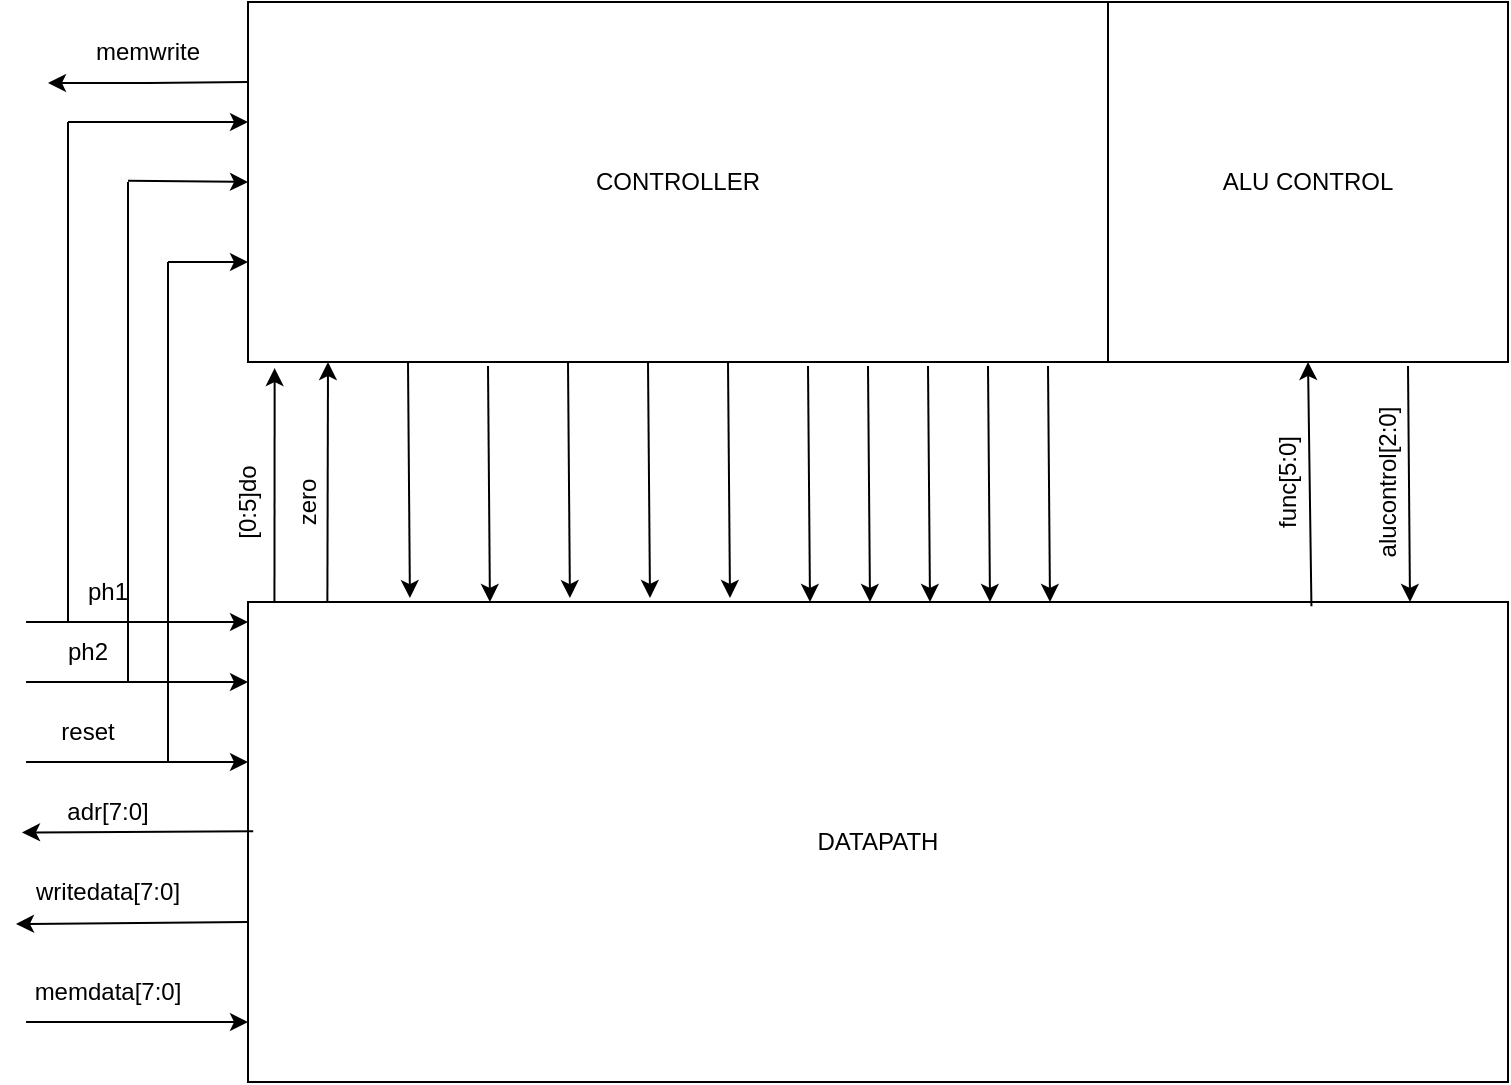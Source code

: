 <mxfile version="22.0.8" type="github">
  <diagram name="Page-1" id="PVJTaOr4sLX1xV1NSx1f">
    <mxGraphModel dx="1949" dy="767" grid="1" gridSize="10" guides="1" tooltips="1" connect="1" arrows="1" fold="1" page="1" pageScale="1" pageWidth="827" pageHeight="1169" math="0" shadow="0">
      <root>
        <mxCell id="0" />
        <mxCell id="1" parent="0" />
        <mxCell id="FQANefX05pN675cvlC_r-2" value="CONTROLLER" style="rounded=0;whiteSpace=wrap;html=1;" vertex="1" parent="1">
          <mxGeometry x="120" y="100" width="430" height="180" as="geometry" />
        </mxCell>
        <mxCell id="FQANefX05pN675cvlC_r-3" value="ALU CONTROL" style="rounded=0;whiteSpace=wrap;html=1;" vertex="1" parent="1">
          <mxGeometry x="550" y="100" width="200" height="180" as="geometry" />
        </mxCell>
        <mxCell id="FQANefX05pN675cvlC_r-4" value="" style="endArrow=classic;html=1;rounded=0;" edge="1" parent="1">
          <mxGeometry width="50" height="50" relative="1" as="geometry">
            <mxPoint x="120" y="140" as="sourcePoint" />
            <mxPoint x="20" y="140.5" as="targetPoint" />
            <Array as="points">
              <mxPoint x="70" y="140.5" />
            </Array>
          </mxGeometry>
        </mxCell>
        <mxCell id="FQANefX05pN675cvlC_r-5" value="memwrite" style="text;html=1;strokeColor=none;fillColor=none;align=center;verticalAlign=middle;whiteSpace=wrap;rounded=0;" vertex="1" parent="1">
          <mxGeometry x="40" y="110" width="60" height="30" as="geometry" />
        </mxCell>
        <mxCell id="FQANefX05pN675cvlC_r-6" value="DATAPATH" style="rounded=0;whiteSpace=wrap;html=1;" vertex="1" parent="1">
          <mxGeometry x="120" y="400" width="630" height="240" as="geometry" />
        </mxCell>
        <mxCell id="FQANefX05pN675cvlC_r-7" value="" style="endArrow=classic;html=1;rounded=0;exitX=0.59;exitY=1.02;exitDx=0;exitDy=0;exitPerimeter=0;entryX=0.877;entryY=-0.018;entryDx=0;entryDy=0;entryPerimeter=0;" edge="1" parent="1">
          <mxGeometry width="50" height="50" relative="1" as="geometry">
            <mxPoint x="280" y="280" as="sourcePoint" />
            <mxPoint x="280.96" y="398.02" as="targetPoint" />
          </mxGeometry>
        </mxCell>
        <mxCell id="FQANefX05pN675cvlC_r-8" value="" style="endArrow=classic;html=1;rounded=0;entryX=0.5;entryY=1;entryDx=0;entryDy=0;exitX=0.844;exitY=0.009;exitDx=0;exitDy=0;exitPerimeter=0;" edge="1" parent="1" source="FQANefX05pN675cvlC_r-6" target="FQANefX05pN675cvlC_r-3">
          <mxGeometry width="50" height="50" relative="1" as="geometry">
            <mxPoint x="650" y="390" as="sourcePoint" />
            <mxPoint x="650" y="350" as="targetPoint" />
          </mxGeometry>
        </mxCell>
        <mxCell id="FQANefX05pN675cvlC_r-9" value="" style="endArrow=classic;html=1;rounded=0;exitX=0.59;exitY=1.02;exitDx=0;exitDy=0;exitPerimeter=0;entryX=0.877;entryY=-0.018;entryDx=0;entryDy=0;entryPerimeter=0;" edge="1" parent="1">
          <mxGeometry width="50" height="50" relative="1" as="geometry">
            <mxPoint x="320" y="280" as="sourcePoint" />
            <mxPoint x="321" y="398" as="targetPoint" />
          </mxGeometry>
        </mxCell>
        <mxCell id="FQANefX05pN675cvlC_r-10" value="" style="endArrow=classic;html=1;rounded=0;exitX=0.59;exitY=1.02;exitDx=0;exitDy=0;exitPerimeter=0;entryX=0.877;entryY=-0.018;entryDx=0;entryDy=0;entryPerimeter=0;" edge="1" parent="1">
          <mxGeometry width="50" height="50" relative="1" as="geometry">
            <mxPoint x="360" y="280" as="sourcePoint" />
            <mxPoint x="361" y="398" as="targetPoint" />
          </mxGeometry>
        </mxCell>
        <mxCell id="FQANefX05pN675cvlC_r-11" value="" style="endArrow=classic;html=1;rounded=0;exitX=0.59;exitY=1.02;exitDx=0;exitDy=0;exitPerimeter=0;entryX=0.877;entryY=-0.018;entryDx=0;entryDy=0;entryPerimeter=0;" edge="1" parent="1">
          <mxGeometry width="50" height="50" relative="1" as="geometry">
            <mxPoint x="400" y="282" as="sourcePoint" />
            <mxPoint x="401" y="400" as="targetPoint" />
          </mxGeometry>
        </mxCell>
        <mxCell id="FQANefX05pN675cvlC_r-12" value="" style="endArrow=classic;html=1;rounded=0;exitX=0.59;exitY=1.02;exitDx=0;exitDy=0;exitPerimeter=0;entryX=0.877;entryY=-0.018;entryDx=0;entryDy=0;entryPerimeter=0;" edge="1" parent="1">
          <mxGeometry width="50" height="50" relative="1" as="geometry">
            <mxPoint x="460" y="282" as="sourcePoint" />
            <mxPoint x="461" y="400" as="targetPoint" />
          </mxGeometry>
        </mxCell>
        <mxCell id="FQANefX05pN675cvlC_r-13" value="" style="endArrow=classic;html=1;rounded=0;exitX=0.59;exitY=1.02;exitDx=0;exitDy=0;exitPerimeter=0;entryX=0.877;entryY=-0.018;entryDx=0;entryDy=0;entryPerimeter=0;" edge="1" parent="1">
          <mxGeometry width="50" height="50" relative="1" as="geometry">
            <mxPoint x="430" y="282" as="sourcePoint" />
            <mxPoint x="431" y="400" as="targetPoint" />
          </mxGeometry>
        </mxCell>
        <mxCell id="FQANefX05pN675cvlC_r-14" value="" style="endArrow=classic;html=1;rounded=0;exitX=0.59;exitY=1.02;exitDx=0;exitDy=0;exitPerimeter=0;entryX=0.877;entryY=-0.018;entryDx=0;entryDy=0;entryPerimeter=0;" edge="1" parent="1">
          <mxGeometry width="50" height="50" relative="1" as="geometry">
            <mxPoint x="490" y="282" as="sourcePoint" />
            <mxPoint x="491" y="400" as="targetPoint" />
          </mxGeometry>
        </mxCell>
        <mxCell id="FQANefX05pN675cvlC_r-16" value="" style="endArrow=classic;html=1;rounded=0;exitX=0.59;exitY=1.02;exitDx=0;exitDy=0;exitPerimeter=0;entryX=0.877;entryY=-0.018;entryDx=0;entryDy=0;entryPerimeter=0;" edge="1" parent="1">
          <mxGeometry width="50" height="50" relative="1" as="geometry">
            <mxPoint x="520" y="282" as="sourcePoint" />
            <mxPoint x="521" y="400" as="targetPoint" />
          </mxGeometry>
        </mxCell>
        <mxCell id="FQANefX05pN675cvlC_r-17" value="" style="endArrow=classic;html=1;rounded=0;exitX=0.59;exitY=1.02;exitDx=0;exitDy=0;exitPerimeter=0;entryX=0.877;entryY=-0.018;entryDx=0;entryDy=0;entryPerimeter=0;" edge="1" parent="1">
          <mxGeometry width="50" height="50" relative="1" as="geometry">
            <mxPoint x="200" y="280" as="sourcePoint" />
            <mxPoint x="200.96" y="398.02" as="targetPoint" />
          </mxGeometry>
        </mxCell>
        <mxCell id="FQANefX05pN675cvlC_r-18" value="" style="endArrow=classic;html=1;rounded=0;exitX=0.59;exitY=1.02;exitDx=0;exitDy=0;exitPerimeter=0;entryX=0.877;entryY=-0.018;entryDx=0;entryDy=0;entryPerimeter=0;" edge="1" parent="1">
          <mxGeometry width="50" height="50" relative="1" as="geometry">
            <mxPoint x="240" y="281.98" as="sourcePoint" />
            <mxPoint x="240.96" y="400" as="targetPoint" />
          </mxGeometry>
        </mxCell>
        <mxCell id="FQANefX05pN675cvlC_r-19" value="" style="endArrow=classic;html=1;rounded=0;entryX=0.877;entryY=-0.018;entryDx=0;entryDy=0;entryPerimeter=0;" edge="1" parent="1">
          <mxGeometry width="50" height="50" relative="1" as="geometry">
            <mxPoint x="9.04" y="410" as="sourcePoint" />
            <mxPoint x="120.0" y="410" as="targetPoint" />
          </mxGeometry>
        </mxCell>
        <mxCell id="FQANefX05pN675cvlC_r-20" value="" style="endArrow=classic;html=1;rounded=0;entryX=0.877;entryY=-0.018;entryDx=0;entryDy=0;entryPerimeter=0;" edge="1" parent="1">
          <mxGeometry width="50" height="50" relative="1" as="geometry">
            <mxPoint x="9.04" y="440" as="sourcePoint" />
            <mxPoint x="120.0" y="440" as="targetPoint" />
          </mxGeometry>
        </mxCell>
        <mxCell id="FQANefX05pN675cvlC_r-21" value="" style="endArrow=classic;html=1;rounded=0;entryX=0.877;entryY=-0.018;entryDx=0;entryDy=0;entryPerimeter=0;" edge="1" parent="1">
          <mxGeometry width="50" height="50" relative="1" as="geometry">
            <mxPoint x="9.04" y="480" as="sourcePoint" />
            <mxPoint x="120.0" y="480" as="targetPoint" />
          </mxGeometry>
        </mxCell>
        <mxCell id="FQANefX05pN675cvlC_r-22" value="" style="endArrow=classic;html=1;rounded=0;entryX=0.877;entryY=-0.018;entryDx=0;entryDy=0;entryPerimeter=0;" edge="1" parent="1">
          <mxGeometry width="50" height="50" relative="1" as="geometry">
            <mxPoint x="30" y="160" as="sourcePoint" />
            <mxPoint x="120.0" y="160" as="targetPoint" />
          </mxGeometry>
        </mxCell>
        <mxCell id="FQANefX05pN675cvlC_r-23" value="" style="endArrow=none;html=1;rounded=0;" edge="1" parent="1">
          <mxGeometry width="50" height="50" relative="1" as="geometry">
            <mxPoint x="30" y="410" as="sourcePoint" />
            <mxPoint x="30" y="160" as="targetPoint" />
          </mxGeometry>
        </mxCell>
        <mxCell id="FQANefX05pN675cvlC_r-24" value="" style="endArrow=none;html=1;rounded=0;" edge="1" parent="1">
          <mxGeometry width="50" height="50" relative="1" as="geometry">
            <mxPoint x="60" y="440" as="sourcePoint" />
            <mxPoint x="60" y="190" as="targetPoint" />
          </mxGeometry>
        </mxCell>
        <mxCell id="FQANefX05pN675cvlC_r-25" value="" style="endArrow=classic;html=1;rounded=0;" edge="1" parent="1">
          <mxGeometry width="50" height="50" relative="1" as="geometry">
            <mxPoint x="60" y="189.41" as="sourcePoint" />
            <mxPoint x="120" y="190" as="targetPoint" />
          </mxGeometry>
        </mxCell>
        <mxCell id="FQANefX05pN675cvlC_r-26" value="" style="endArrow=none;html=1;rounded=0;" edge="1" parent="1">
          <mxGeometry width="50" height="50" relative="1" as="geometry">
            <mxPoint x="80" y="480" as="sourcePoint" />
            <mxPoint x="80" y="230" as="targetPoint" />
          </mxGeometry>
        </mxCell>
        <mxCell id="FQANefX05pN675cvlC_r-27" value="" style="endArrow=classic;html=1;rounded=0;" edge="1" parent="1">
          <mxGeometry width="50" height="50" relative="1" as="geometry">
            <mxPoint x="80" y="230" as="sourcePoint" />
            <mxPoint x="120" y="230" as="targetPoint" />
          </mxGeometry>
        </mxCell>
        <mxCell id="FQANefX05pN675cvlC_r-28" value="" style="endArrow=classic;html=1;rounded=0;entryX=0.877;entryY=-0.018;entryDx=0;entryDy=0;entryPerimeter=0;" edge="1" parent="1">
          <mxGeometry width="50" height="50" relative="1" as="geometry">
            <mxPoint x="9.04" y="610" as="sourcePoint" />
            <mxPoint x="120.0" y="610" as="targetPoint" />
          </mxGeometry>
        </mxCell>
        <mxCell id="FQANefX05pN675cvlC_r-29" value="" style="endArrow=classic;html=1;rounded=0;exitX=-0.007;exitY=0.664;exitDx=0;exitDy=0;exitPerimeter=0;" edge="1" parent="1">
          <mxGeometry width="50" height="50" relative="1" as="geometry">
            <mxPoint x="122.59" y="514.59" as="sourcePoint" />
            <mxPoint x="7" y="515.23" as="targetPoint" />
          </mxGeometry>
        </mxCell>
        <mxCell id="FQANefX05pN675cvlC_r-30" value="" style="endArrow=classic;html=1;rounded=0;exitX=-0.007;exitY=0.664;exitDx=0;exitDy=0;exitPerimeter=0;" edge="1" parent="1">
          <mxGeometry width="50" height="50" relative="1" as="geometry">
            <mxPoint x="120" y="560" as="sourcePoint" />
            <mxPoint x="4" y="561" as="targetPoint" />
          </mxGeometry>
        </mxCell>
        <mxCell id="FQANefX05pN675cvlC_r-32" value="" style="endArrow=classic;html=1;rounded=0;entryX=0.031;entryY=1.017;entryDx=0;entryDy=0;entryPerimeter=0;exitX=0.021;exitY=-0.002;exitDx=0;exitDy=0;exitPerimeter=0;" edge="1" parent="1" source="FQANefX05pN675cvlC_r-6" target="FQANefX05pN675cvlC_r-2">
          <mxGeometry width="50" height="50" relative="1" as="geometry">
            <mxPoint x="133" y="390" as="sourcePoint" />
            <mxPoint x="160" y="268" as="targetPoint" />
          </mxGeometry>
        </mxCell>
        <mxCell id="FQANefX05pN675cvlC_r-33" value="" style="endArrow=classic;html=1;rounded=0;exitX=0.063;exitY=0;exitDx=0;exitDy=0;exitPerimeter=0;" edge="1" parent="1" source="FQANefX05pN675cvlC_r-6">
          <mxGeometry width="50" height="50" relative="1" as="geometry">
            <mxPoint x="162" y="390" as="sourcePoint" />
            <mxPoint x="160" y="280" as="targetPoint" />
          </mxGeometry>
        </mxCell>
        <mxCell id="FQANefX05pN675cvlC_r-34" value="" style="endArrow=classic;html=1;rounded=0;exitX=0.59;exitY=1.02;exitDx=0;exitDy=0;exitPerimeter=0;entryX=0.877;entryY=-0.018;entryDx=0;entryDy=0;entryPerimeter=0;" edge="1" parent="1">
          <mxGeometry width="50" height="50" relative="1" as="geometry">
            <mxPoint x="700" y="282" as="sourcePoint" />
            <mxPoint x="701" y="400" as="targetPoint" />
          </mxGeometry>
        </mxCell>
        <mxCell id="FQANefX05pN675cvlC_r-35" value="ph1" style="text;html=1;strokeColor=none;fillColor=none;align=center;verticalAlign=middle;whiteSpace=wrap;rounded=0;" vertex="1" parent="1">
          <mxGeometry x="20" y="380" width="60" height="30" as="geometry" />
        </mxCell>
        <mxCell id="FQANefX05pN675cvlC_r-37" value="ph2" style="text;html=1;strokeColor=none;fillColor=none;align=center;verticalAlign=middle;whiteSpace=wrap;rounded=0;" vertex="1" parent="1">
          <mxGeometry x="10" y="410" width="60" height="30" as="geometry" />
        </mxCell>
        <mxCell id="FQANefX05pN675cvlC_r-39" value="reset" style="text;html=1;strokeColor=none;fillColor=none;align=center;verticalAlign=middle;whiteSpace=wrap;rounded=0;" vertex="1" parent="1">
          <mxGeometry x="10" y="450" width="60" height="30" as="geometry" />
        </mxCell>
        <mxCell id="FQANefX05pN675cvlC_r-40" value="adr[7:0]" style="text;html=1;strokeColor=none;fillColor=none;align=center;verticalAlign=middle;whiteSpace=wrap;rounded=0;" vertex="1" parent="1">
          <mxGeometry x="20" y="490" width="60" height="30" as="geometry" />
        </mxCell>
        <mxCell id="FQANefX05pN675cvlC_r-41" value="writedata[7:0]" style="text;html=1;strokeColor=none;fillColor=none;align=center;verticalAlign=middle;whiteSpace=wrap;rounded=0;" vertex="1" parent="1">
          <mxGeometry x="20" y="530" width="60" height="30" as="geometry" />
        </mxCell>
        <mxCell id="FQANefX05pN675cvlC_r-42" value="memdata[7:0]" style="text;html=1;strokeColor=none;fillColor=none;align=center;verticalAlign=middle;whiteSpace=wrap;rounded=0;" vertex="1" parent="1">
          <mxGeometry x="20" y="580" width="60" height="30" as="geometry" />
        </mxCell>
        <mxCell id="FQANefX05pN675cvlC_r-43" value="[0:5]do" style="text;html=1;strokeColor=none;fillColor=none;align=center;verticalAlign=middle;whiteSpace=wrap;rounded=0;rotation=-90;" vertex="1" parent="1">
          <mxGeometry x="90" y="340" width="60" height="20" as="geometry" />
        </mxCell>
        <mxCell id="FQANefX05pN675cvlC_r-44" value="zero&lt;br&gt;" style="text;html=1;strokeColor=none;fillColor=none;align=center;verticalAlign=middle;whiteSpace=wrap;rounded=0;rotation=-90;" vertex="1" parent="1">
          <mxGeometry x="120" y="340" width="60" height="20" as="geometry" />
        </mxCell>
        <mxCell id="FQANefX05pN675cvlC_r-45" value="func[5:0]" style="text;html=1;strokeColor=none;fillColor=none;align=center;verticalAlign=middle;whiteSpace=wrap;rounded=0;rotation=-90;" vertex="1" parent="1">
          <mxGeometry x="610" y="330" width="60" height="20" as="geometry" />
        </mxCell>
        <mxCell id="FQANefX05pN675cvlC_r-46" value="alucontrol[2:0]&lt;br&gt;" style="text;html=1;strokeColor=none;fillColor=none;align=center;verticalAlign=middle;whiteSpace=wrap;rounded=0;rotation=-90;" vertex="1" parent="1">
          <mxGeometry x="660" y="330" width="60" height="20" as="geometry" />
        </mxCell>
      </root>
    </mxGraphModel>
  </diagram>
</mxfile>
